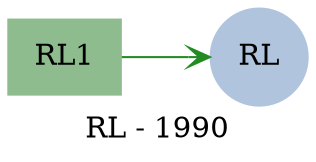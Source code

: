 strict digraph result_commodity_RL {
	label       = "RL - 1990" ;

	compound    = "True" ;
	concentrate = "True" ;
	rankdir     = "LR" ;
	splines     = "True" ;

	node [ shape="box", style="filled" ] ;
	edge [
	  arrowhead  = "vee",
	  fontsize   = "8",
	  label      = "   ",
	  labelfloat = "False",
	  labelfontcolor = "lightgreen"
	  len        = "2",
	  weight     = "0.5",
	] ;

	"RL" [ color="lightsteelblue", href="../results/results1990.svg", shape="circle" ] ;

	subgraph used_techs {
		node [ color="darkseagreen" ] ;

		"RL1" [ href="../results/results_RL1_1990.svg" ] ;
	}

	subgraph used_techs {
		node [ color="powderblue" ] ;

		// no nodes in this section
	}

	subgraph in_use_flows {
		edge [ color="forestgreen" ] ;

		"RL1" -> "RL" ;
	}

	subgraph unused_flows {
		edge [ color="powderblue" ] ;

		// no edges in this section
	}
}
